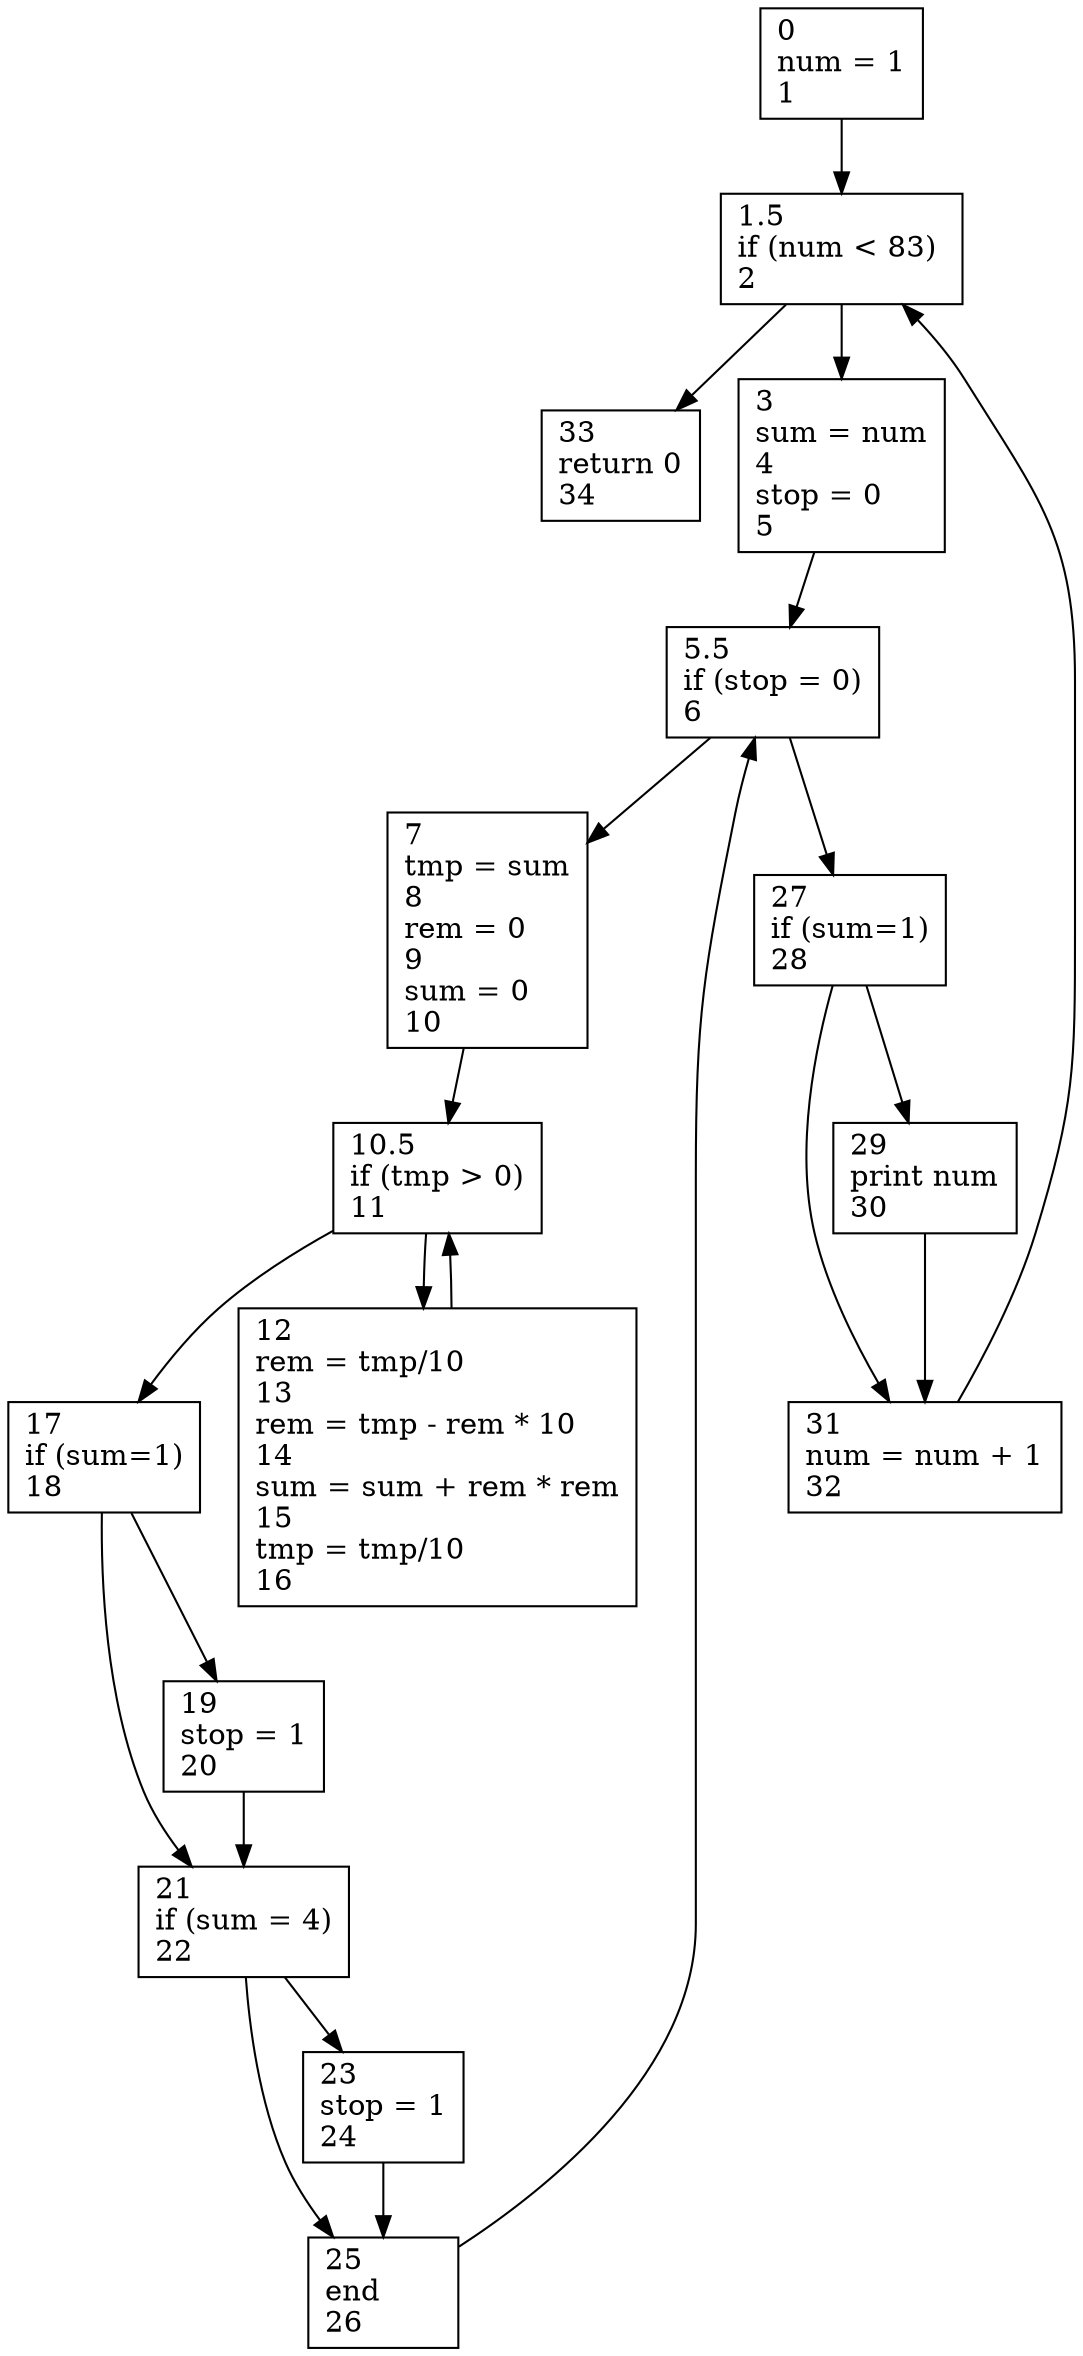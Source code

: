 digraph G {

    rankdir=TD;

    node [shape = box, width = 1, height = 0]; 

    // { rank=same; 5 6 };
    // { rank=same; 7 8 };
    // { rank=same; 9 10 11 12 };
    // { rank=same; 15 14 };

    // 8[peripheries=2]

    0 [label = "0\lnum = 1\l1\l"]
    0.5 [label = "1.5\lif (num < 83) \l2\l"]
    1 [label = "33\lreturn 0\l34\l"]
    2 [label = "3\lsum = num\l4\lstop = 0\l5\l"]
    2.5 [label = "5.5\lif (stop = 0)\l6\l"]
    3 [label = "27\lif (sum=1)\l28\l"]
    4 [label = "29\lprint num\l30\l"]
    5 [label = "31\lnum = num + 1\l32\l"]
    6 [label = "7\ltmp = sum\l8\lrem = 0\l9\lsum = 0\l10\l"]
    6.5 [label = "10.5\lif (tmp > 0)\l11\l"]
    7 [label = "12\lrem = tmp/10\l13\lrem = tmp - rem * 10\l14\lsum = sum + rem * rem\l15\ltmp = tmp/10\l16\l"]
    8 [label = "17\lif (sum=1)\l18\l"]
    9 [label = "19\lstop = 1\l20\l"]
    10 [label = "21\lif (sum = 4)\l22\l"]
    11 [label = "23\lstop = 1\l24\l"]
    12 [label = "25\lend\l26\l"]

    0 -> 0.5
    0.5 -> 1
    0.5 -> 2
    2 -> 2.5
    2.5 -> 3
    2.5 -> 6
    3 -> 4
    3 -> 5
    4 -> 5
    5 -> 0.5
    6 -> 6.5
    6.5 -> 7
    6.5 -> 8
    7 -> 6.5
    8 -> 9
    8 -> 10
    9 -> 10
    10 -> 11
    10 -> 12
    11 -> 12 
    12 -> 2.5

    // 0 -> 3 [label="F"]
    // 0 -> 5 [label="x"]
    // 0 -> 8 [label="T"]
    // 1 -> 2 [label="+"]
    // 2 -> 3 [label="F"]
    // 2 -> 4 [label="T"]
    // 2 -> 5 [label="x"]
    // 4 -> 6 [label="*"]
    // 6 -> 7 [label="F"]
    // 8 -> 6 [label="*"]
}